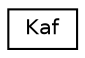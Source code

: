 digraph "Graphical Class Hierarchy"
{
  edge [fontname="Helvetica",fontsize="10",labelfontname="Helvetica",labelfontsize="10"];
  node [fontname="Helvetica",fontsize="10",shape=record];
  rankdir="LR";
  Node1 [label="Kaf",height=0.2,width=0.4,color="black", fillcolor="white", style="filled",URL="$class_kaf.html"];
}
